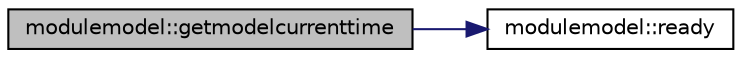 digraph "modulemodel::getmodelcurrenttime"
{
 // LATEX_PDF_SIZE
  edge [fontname="Helvetica",fontsize="10",labelfontname="Helvetica",labelfontsize="10"];
  node [fontname="Helvetica",fontsize="10",shape=record];
  rankdir="LR";
  Node1 [label="modulemodel::getmodelcurrenttime",height=0.2,width=0.4,color="black", fillcolor="grey75", style="filled", fontcolor="black",tooltip=" "];
  Node1 -> Node2 [color="midnightblue",fontsize="10",style="solid"];
  Node2 [label="modulemodel::ready",height=0.2,width=0.4,color="black", fillcolor="white", style="filled",URL="$namespacemodulemodel.html#af5d93bbd065add89f5cd52475a40e7fc",tooltip=" "];
}
